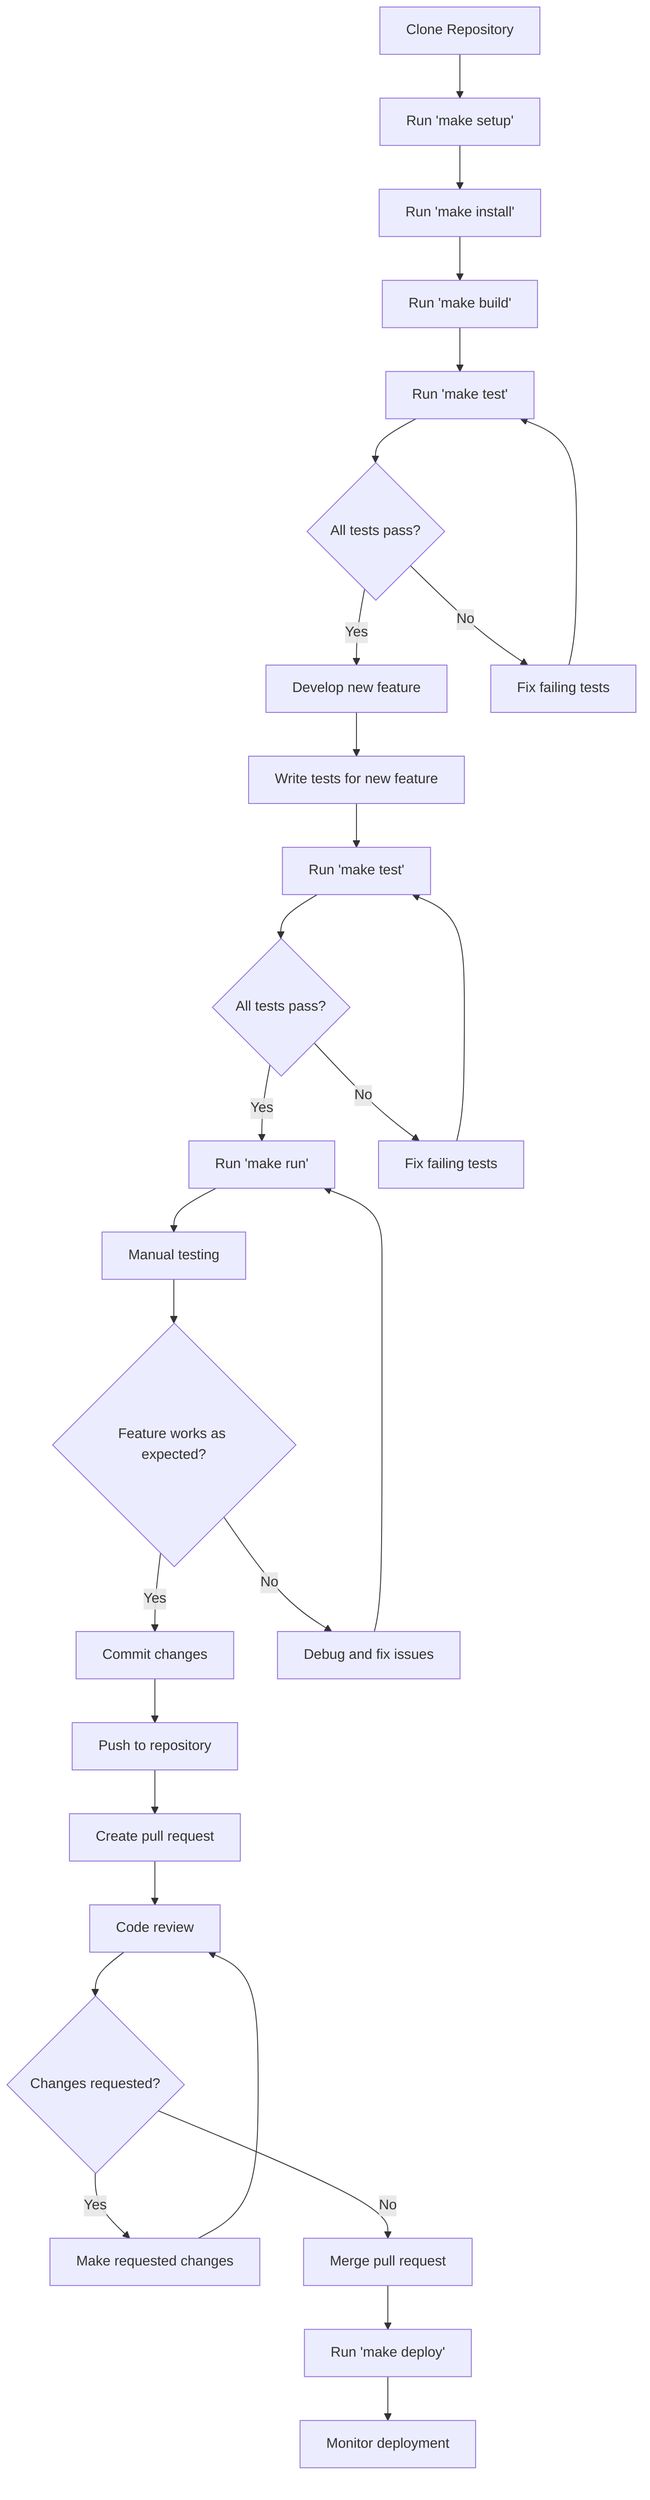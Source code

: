 graph TD
    A[Clone Repository] --> B[Run 'make setup']
    B --> C[Run 'make install']
    C --> D[Run 'make build']
    D --> E[Run 'make test']
    E --> F{All tests pass?}
    F -->|Yes| G[Develop new feature]
    F -->|No| H[Fix failing tests]
    H --> E
    G --> I[Write tests for new feature]
    I --> J[Run 'make test']
    J --> K{All tests pass?}
    K -->|Yes| L[Run 'make run']
    K -->|No| M[Fix failing tests]
    M --> J
    L --> N[Manual testing]
    N --> O{Feature works as expected?}
    O -->|Yes| P[Commit changes]
    O -->|No| Q[Debug and fix issues]
    Q --> L
    P --> R[Push to repository]
    R --> S[Create pull request]
    S --> T[Code review]
    T --> U{Changes requested?}
    U -->|Yes| V[Make requested changes]
    V --> T
    U -->|No| W[Merge pull request]
    W --> X[Run 'make deploy']
    X --> Y[Monitor deployment]